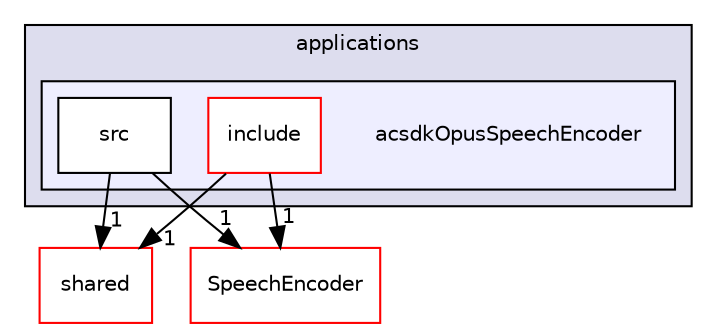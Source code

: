 digraph "/workplace/avs-device-sdk/applications/acsdkOpusSpeechEncoder" {
  compound=true
  node [ fontsize="10", fontname="Helvetica"];
  edge [ labelfontsize="10", labelfontname="Helvetica"];
  subgraph clusterdir_a6e4fee11f07c3b70486e88fe92cbbdc {
    graph [ bgcolor="#ddddee", pencolor="black", label="applications" fontname="Helvetica", fontsize="10", URL="dir_a6e4fee11f07c3b70486e88fe92cbbdc.html"]
  subgraph clusterdir_96a67075439c4181990a0154ca292ecf {
    graph [ bgcolor="#eeeeff", pencolor="black", label="" URL="dir_96a67075439c4181990a0154ca292ecf.html"];
    dir_96a67075439c4181990a0154ca292ecf [shape=plaintext label="acsdkOpusSpeechEncoder"];
    dir_e3421406bc97444fb9ac73bbcdb4b208 [shape=box label="include" color="red" fillcolor="white" style="filled" URL="dir_e3421406bc97444fb9ac73bbcdb4b208.html"];
    dir_640fa4d7db1367db5a9296e07cc24fd7 [shape=box label="src" color="black" fillcolor="white" style="filled" URL="dir_640fa4d7db1367db5a9296e07cc24fd7.html"];
  }
  }
  dir_9982052f7ce695d12571567315b2fafa [shape=box label="shared" fillcolor="white" style="filled" color="red" URL="dir_9982052f7ce695d12571567315b2fafa.html"];
  dir_6b07903b29b547047bfa8a8b819c80bf [shape=box label="SpeechEncoder" fillcolor="white" style="filled" color="red" URL="dir_6b07903b29b547047bfa8a8b819c80bf.html"];
  dir_640fa4d7db1367db5a9296e07cc24fd7->dir_9982052f7ce695d12571567315b2fafa [headlabel="1", labeldistance=1.5 headhref="dir_000097_000598.html"];
  dir_640fa4d7db1367db5a9296e07cc24fd7->dir_6b07903b29b547047bfa8a8b819c80bf [headlabel="1", labeldistance=1.5 headhref="dir_000097_000634.html"];
  dir_e3421406bc97444fb9ac73bbcdb4b208->dir_9982052f7ce695d12571567315b2fafa [headlabel="1", labeldistance=1.5 headhref="dir_000094_000598.html"];
  dir_e3421406bc97444fb9ac73bbcdb4b208->dir_6b07903b29b547047bfa8a8b819c80bf [headlabel="1", labeldistance=1.5 headhref="dir_000094_000634.html"];
}
